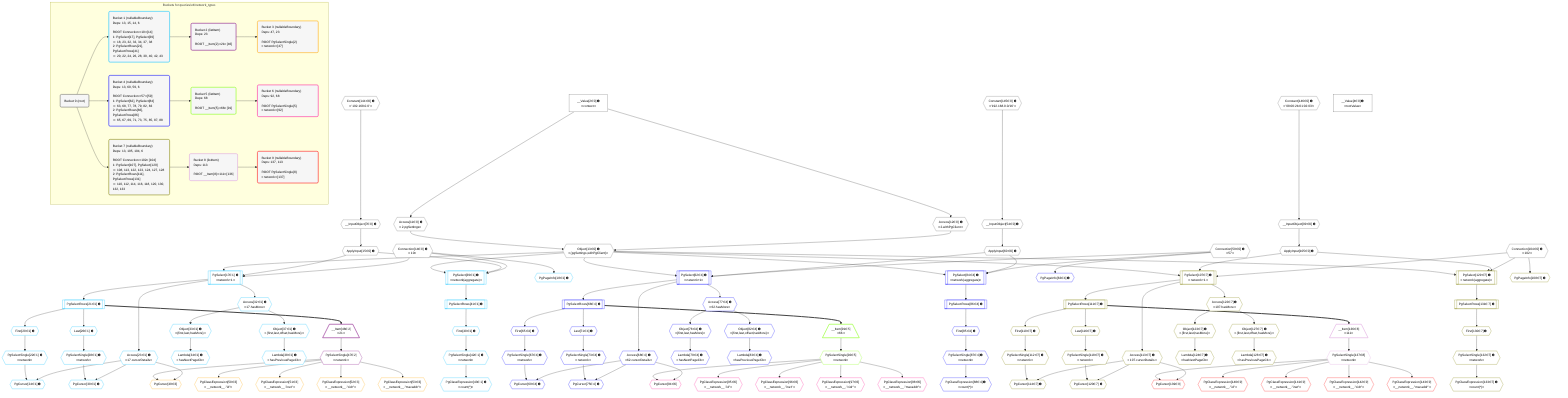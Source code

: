 %%{init: {'themeVariables': { 'fontSize': '12px'}}}%%
graph TD
    classDef path fill:#eee,stroke:#000,color:#000
    classDef plan fill:#fff,stroke-width:1px,color:#000
    classDef itemplan fill:#fff,stroke-width:2px,color:#000
    classDef unbatchedplan fill:#dff,stroke-width:1px,color:#000
    classDef sideeffectplan fill:#fcc,stroke-width:2px,color:#000
    classDef bucket fill:#f6f6f6,color:#000,stroke-width:2px,text-align:left


    %% plan dependencies
    Connection14{{"Connection[14∈0] ➊<br />ᐸ10ᐳ"}}:::plan
    Connection59{{"Connection[59∈0] ➊<br />ᐸ57ᐳ"}}:::plan
    Connection104{{"Connection[104∈0] ➊<br />ᐸ102ᐳ"}}:::plan
    __InputObject7{{"__InputObject[7∈0] ➊"}}:::plan
    Constant144{{"Constant[144∈0] ➊<br />ᐸ'192.168.0.0'ᐳ"}}:::plan
    Constant144 --> __InputObject7
    Object13{{"Object[13∈0] ➊<br />ᐸ{pgSettings,withPgClient}ᐳ"}}:::plan
    Access11{{"Access[11∈0] ➊<br />ᐸ2.pgSettingsᐳ"}}:::plan
    Access12{{"Access[12∈0] ➊<br />ᐸ2.withPgClientᐳ"}}:::plan
    Access11 & Access12 --> Object13
    __InputObject54{{"__InputObject[54∈0] ➊"}}:::plan
    Constant145{{"Constant[145∈0] ➊<br />ᐸ'192.168.0.0/16'ᐳ"}}:::plan
    Constant145 --> __InputObject54
    __InputObject99{{"__InputObject[99∈0] ➊"}}:::plan
    Constant146{{"Constant[146∈0] ➊<br />ᐸ'08:00:2b:01:02:03'ᐳ"}}:::plan
    Constant146 --> __InputObject99
    __Value2["__Value[2∈0] ➊<br />ᐸcontextᐳ"]:::plan
    __Value2 --> Access11
    __Value2 --> Access12
    ApplyInput15{{"ApplyInput[15∈0] ➊"}}:::plan
    __InputObject7 --> ApplyInput15
    ApplyInput60{{"ApplyInput[60∈0] ➊"}}:::plan
    __InputObject54 --> ApplyInput60
    ApplyInput105{{"ApplyInput[105∈0] ➊"}}:::plan
    __InputObject99 --> ApplyInput105
    __Value4["__Value[4∈0] ➊<br />ᐸrootValueᐳ"]:::plan
    PgSelect17[["PgSelect[17∈1] ➊<br />ᐸnetwork+1ᐳ"]]:::plan
    Object13 & ApplyInput15 & Connection14 --> PgSelect17
    Object37{{"Object[37∈1] ➊<br />ᐸ{first,last,offset,hasMore}ᐳ"}}:::plan
    Access32{{"Access[32∈1] ➊<br />ᐸ17.hasMoreᐳ"}}:::plan
    Access32 --> Object37
    Object33{{"Object[33∈1] ➊<br />ᐸ{first,last,hasMore}ᐳ"}}:::plan
    Access32 --> Object33
    PgSelect39[["PgSelect[39∈1] ➊<br />ᐸnetwork(aggregate)ᐳ"]]:::plan
    Object13 & ApplyInput15 & Connection14 --> PgSelect39
    PgCursor24{{"PgCursor[24∈1] ➊"}}:::plan
    PgSelectSingle22{{"PgSelectSingle[22∈1] ➊<br />ᐸnetworkᐳ"}}:::plan
    Access23{{"Access[23∈1] ➊<br />ᐸ17.cursorDetailsᐳ"}}:::plan
    PgSelectSingle22 & Access23 --> PgCursor24
    PgCursor30{{"PgCursor[30∈1] ➊"}}:::plan
    PgSelectSingle28{{"PgSelectSingle[28∈1] ➊<br />ᐸnetworkᐳ"}}:::plan
    PgSelectSingle28 & Access23 --> PgCursor30
    PgPageInfo18{{"PgPageInfo[18∈1] ➊"}}:::plan
    Connection14 --> PgPageInfo18
    First20{{"First[20∈1] ➊"}}:::plan
    PgSelectRows21[["PgSelectRows[21∈1] ➊"]]:::plan
    PgSelectRows21 --> First20
    PgSelect17 --> PgSelectRows21
    First20 --> PgSelectSingle22
    PgSelect17 --> Access23
    Last26{{"Last[26∈1] ➊"}}:::plan
    PgSelectRows21 --> Last26
    Last26 --> PgSelectSingle28
    PgSelect17 --> Access32
    Lambda34{{"Lambda[34∈1] ➊<br />ᐸhasNextPageCbᐳ"}}:::plan
    Object33 --> Lambda34
    Lambda38{{"Lambda[38∈1] ➊<br />ᐸhasPreviousPageCbᐳ"}}:::plan
    Object37 --> Lambda38
    First40{{"First[40∈1] ➊"}}:::plan
    PgSelectRows41[["PgSelectRows[41∈1] ➊"]]:::plan
    PgSelectRows41 --> First40
    PgSelect39 --> PgSelectRows41
    PgSelectSingle42{{"PgSelectSingle[42∈1] ➊<br />ᐸnetworkᐳ"}}:::plan
    First40 --> PgSelectSingle42
    PgClassExpression43{{"PgClassExpression[43∈1] ➊<br />ᐸcount(*)ᐳ"}}:::plan
    PgSelectSingle42 --> PgClassExpression43
    __Item46[/"__Item[46∈2]<br />ᐸ21ᐳ"\]:::itemplan
    PgSelectRows21 ==> __Item46
    PgSelectSingle47{{"PgSelectSingle[47∈2]<br />ᐸnetworkᐳ"}}:::plan
    __Item46 --> PgSelectSingle47
    PgCursor49{{"PgCursor[49∈3]"}}:::plan
    PgSelectSingle47 & Access23 --> PgCursor49
    PgClassExpression50{{"PgClassExpression[50∈3]<br />ᐸ__network__.”id”ᐳ"}}:::plan
    PgSelectSingle47 --> PgClassExpression50
    PgClassExpression51{{"PgClassExpression[51∈3]<br />ᐸ__network__.”inet”ᐳ"}}:::plan
    PgSelectSingle47 --> PgClassExpression51
    PgClassExpression52{{"PgClassExpression[52∈3]<br />ᐸ__network__.”cidr”ᐳ"}}:::plan
    PgSelectSingle47 --> PgClassExpression52
    PgClassExpression53{{"PgClassExpression[53∈3]<br />ᐸ__network__.”macaddr”ᐳ"}}:::plan
    PgSelectSingle47 --> PgClassExpression53
    PgSelect62[["PgSelect[62∈4] ➊<br />ᐸnetwork+1ᐳ"]]:::plan
    Object13 & ApplyInput60 & Connection59 --> PgSelect62
    Object82{{"Object[82∈4] ➊<br />ᐸ{first,last,offset,hasMore}ᐳ"}}:::plan
    Access77{{"Access[77∈4] ➊<br />ᐸ62.hasMoreᐳ"}}:::plan
    Access77 --> Object82
    Object78{{"Object[78∈4] ➊<br />ᐸ{first,last,hasMore}ᐳ"}}:::plan
    Access77 --> Object78
    PgSelect84[["PgSelect[84∈4] ➊<br />ᐸnetwork(aggregate)ᐳ"]]:::plan
    Object13 & ApplyInput60 & Connection59 --> PgSelect84
    PgCursor69{{"PgCursor[69∈4] ➊"}}:::plan
    PgSelectSingle67{{"PgSelectSingle[67∈4] ➊<br />ᐸnetworkᐳ"}}:::plan
    Access68{{"Access[68∈4] ➊<br />ᐸ62.cursorDetailsᐳ"}}:::plan
    PgSelectSingle67 & Access68 --> PgCursor69
    PgCursor75{{"PgCursor[75∈4] ➊"}}:::plan
    PgSelectSingle73{{"PgSelectSingle[73∈4] ➊<br />ᐸnetworkᐳ"}}:::plan
    PgSelectSingle73 & Access68 --> PgCursor75
    PgPageInfo63{{"PgPageInfo[63∈4] ➊"}}:::plan
    Connection59 --> PgPageInfo63
    First65{{"First[65∈4] ➊"}}:::plan
    PgSelectRows66[["PgSelectRows[66∈4] ➊"]]:::plan
    PgSelectRows66 --> First65
    PgSelect62 --> PgSelectRows66
    First65 --> PgSelectSingle67
    PgSelect62 --> Access68
    Last71{{"Last[71∈4] ➊"}}:::plan
    PgSelectRows66 --> Last71
    Last71 --> PgSelectSingle73
    PgSelect62 --> Access77
    Lambda79{{"Lambda[79∈4] ➊<br />ᐸhasNextPageCbᐳ"}}:::plan
    Object78 --> Lambda79
    Lambda83{{"Lambda[83∈4] ➊<br />ᐸhasPreviousPageCbᐳ"}}:::plan
    Object82 --> Lambda83
    First85{{"First[85∈4] ➊"}}:::plan
    PgSelectRows86[["PgSelectRows[86∈4] ➊"]]:::plan
    PgSelectRows86 --> First85
    PgSelect84 --> PgSelectRows86
    PgSelectSingle87{{"PgSelectSingle[87∈4] ➊<br />ᐸnetworkᐳ"}}:::plan
    First85 --> PgSelectSingle87
    PgClassExpression88{{"PgClassExpression[88∈4] ➊<br />ᐸcount(*)ᐳ"}}:::plan
    PgSelectSingle87 --> PgClassExpression88
    __Item91[/"__Item[91∈5]<br />ᐸ66ᐳ"\]:::itemplan
    PgSelectRows66 ==> __Item91
    PgSelectSingle92{{"PgSelectSingle[92∈5]<br />ᐸnetworkᐳ"}}:::plan
    __Item91 --> PgSelectSingle92
    PgCursor94{{"PgCursor[94∈6]"}}:::plan
    PgSelectSingle92 & Access68 --> PgCursor94
    PgClassExpression95{{"PgClassExpression[95∈6]<br />ᐸ__network__.”id”ᐳ"}}:::plan
    PgSelectSingle92 --> PgClassExpression95
    PgClassExpression96{{"PgClassExpression[96∈6]<br />ᐸ__network__.”inet”ᐳ"}}:::plan
    PgSelectSingle92 --> PgClassExpression96
    PgClassExpression97{{"PgClassExpression[97∈6]<br />ᐸ__network__.”cidr”ᐳ"}}:::plan
    PgSelectSingle92 --> PgClassExpression97
    PgClassExpression98{{"PgClassExpression[98∈6]<br />ᐸ__network__.”macaddr”ᐳ"}}:::plan
    PgSelectSingle92 --> PgClassExpression98
    PgSelect107[["PgSelect[107∈7] ➊<br />ᐸnetwork+1ᐳ"]]:::plan
    Object13 & ApplyInput105 & Connection104 --> PgSelect107
    Object127{{"Object[127∈7] ➊<br />ᐸ{first,last,offset,hasMore}ᐳ"}}:::plan
    Access122{{"Access[122∈7] ➊<br />ᐸ107.hasMoreᐳ"}}:::plan
    Access122 --> Object127
    Object123{{"Object[123∈7] ➊<br />ᐸ{first,last,hasMore}ᐳ"}}:::plan
    Access122 --> Object123
    PgSelect129[["PgSelect[129∈7] ➊<br />ᐸnetwork(aggregate)ᐳ"]]:::plan
    Object13 & ApplyInput105 & Connection104 --> PgSelect129
    PgCursor114{{"PgCursor[114∈7] ➊"}}:::plan
    PgSelectSingle112{{"PgSelectSingle[112∈7] ➊<br />ᐸnetworkᐳ"}}:::plan
    Access113{{"Access[113∈7] ➊<br />ᐸ107.cursorDetailsᐳ"}}:::plan
    PgSelectSingle112 & Access113 --> PgCursor114
    PgCursor120{{"PgCursor[120∈7] ➊"}}:::plan
    PgSelectSingle118{{"PgSelectSingle[118∈7] ➊<br />ᐸnetworkᐳ"}}:::plan
    PgSelectSingle118 & Access113 --> PgCursor120
    PgPageInfo108{{"PgPageInfo[108∈7] ➊"}}:::plan
    Connection104 --> PgPageInfo108
    First110{{"First[110∈7] ➊"}}:::plan
    PgSelectRows111[["PgSelectRows[111∈7] ➊"]]:::plan
    PgSelectRows111 --> First110
    PgSelect107 --> PgSelectRows111
    First110 --> PgSelectSingle112
    PgSelect107 --> Access113
    Last116{{"Last[116∈7] ➊"}}:::plan
    PgSelectRows111 --> Last116
    Last116 --> PgSelectSingle118
    PgSelect107 --> Access122
    Lambda124{{"Lambda[124∈7] ➊<br />ᐸhasNextPageCbᐳ"}}:::plan
    Object123 --> Lambda124
    Lambda128{{"Lambda[128∈7] ➊<br />ᐸhasPreviousPageCbᐳ"}}:::plan
    Object127 --> Lambda128
    First130{{"First[130∈7] ➊"}}:::plan
    PgSelectRows131[["PgSelectRows[131∈7] ➊"]]:::plan
    PgSelectRows131 --> First130
    PgSelect129 --> PgSelectRows131
    PgSelectSingle132{{"PgSelectSingle[132∈7] ➊<br />ᐸnetworkᐳ"}}:::plan
    First130 --> PgSelectSingle132
    PgClassExpression133{{"PgClassExpression[133∈7] ➊<br />ᐸcount(*)ᐳ"}}:::plan
    PgSelectSingle132 --> PgClassExpression133
    __Item136[/"__Item[136∈8]<br />ᐸ111ᐳ"\]:::itemplan
    PgSelectRows111 ==> __Item136
    PgSelectSingle137{{"PgSelectSingle[137∈8]<br />ᐸnetworkᐳ"}}:::plan
    __Item136 --> PgSelectSingle137
    PgCursor139{{"PgCursor[139∈9]"}}:::plan
    PgSelectSingle137 & Access113 --> PgCursor139
    PgClassExpression140{{"PgClassExpression[140∈9]<br />ᐸ__network__.”id”ᐳ"}}:::plan
    PgSelectSingle137 --> PgClassExpression140
    PgClassExpression141{{"PgClassExpression[141∈9]<br />ᐸ__network__.”inet”ᐳ"}}:::plan
    PgSelectSingle137 --> PgClassExpression141
    PgClassExpression142{{"PgClassExpression[142∈9]<br />ᐸ__network__.”cidr”ᐳ"}}:::plan
    PgSelectSingle137 --> PgClassExpression142
    PgClassExpression143{{"PgClassExpression[143∈9]<br />ᐸ__network__.”macaddr”ᐳ"}}:::plan
    PgSelectSingle137 --> PgClassExpression143

    %% define steps

    subgraph "Buckets for queries/v4/network_types"
    Bucket0("Bucket 0 (root)"):::bucket
    classDef bucket0 stroke:#696969
    class Bucket0,__Value2,__Value4,__InputObject7,Access11,Access12,Object13,Connection14,ApplyInput15,__InputObject54,Connection59,ApplyInput60,__InputObject99,Connection104,ApplyInput105,Constant144,Constant145,Constant146 bucket0
    Bucket1("Bucket 1 (nullableBoundary)<br />Deps: 13, 15, 14, 6<br /><br />ROOT Connectionᐸ10ᐳ[14]<br />1: PgSelect[17], PgSelect[39]<br />ᐳ: 18, 23, 32, 33, 34, 37, 38<br />2: PgSelectRows[21], PgSelectRows[41]<br />ᐳ: 20, 22, 24, 26, 28, 30, 40, 42, 43"):::bucket
    classDef bucket1 stroke:#00bfff
    class Bucket1,PgSelect17,PgPageInfo18,First20,PgSelectRows21,PgSelectSingle22,Access23,PgCursor24,Last26,PgSelectSingle28,PgCursor30,Access32,Object33,Lambda34,Object37,Lambda38,PgSelect39,First40,PgSelectRows41,PgSelectSingle42,PgClassExpression43 bucket1
    Bucket2("Bucket 2 (listItem)<br />Deps: 23<br /><br />ROOT __Item{2}ᐸ21ᐳ[46]"):::bucket
    classDef bucket2 stroke:#7f007f
    class Bucket2,__Item46,PgSelectSingle47 bucket2
    Bucket3("Bucket 3 (nullableBoundary)<br />Deps: 47, 23<br /><br />ROOT PgSelectSingle{2}ᐸnetworkᐳ[47]"):::bucket
    classDef bucket3 stroke:#ffa500
    class Bucket3,PgCursor49,PgClassExpression50,PgClassExpression51,PgClassExpression52,PgClassExpression53 bucket3
    Bucket4("Bucket 4 (nullableBoundary)<br />Deps: 13, 60, 59, 6<br /><br />ROOT Connectionᐸ57ᐳ[59]<br />1: PgSelect[62], PgSelect[84]<br />ᐳ: 63, 68, 77, 78, 79, 82, 83<br />2: PgSelectRows[66], PgSelectRows[86]<br />ᐳ: 65, 67, 69, 71, 73, 75, 85, 87, 88"):::bucket
    classDef bucket4 stroke:#0000ff
    class Bucket4,PgSelect62,PgPageInfo63,First65,PgSelectRows66,PgSelectSingle67,Access68,PgCursor69,Last71,PgSelectSingle73,PgCursor75,Access77,Object78,Lambda79,Object82,Lambda83,PgSelect84,First85,PgSelectRows86,PgSelectSingle87,PgClassExpression88 bucket4
    Bucket5("Bucket 5 (listItem)<br />Deps: 68<br /><br />ROOT __Item{5}ᐸ66ᐳ[91]"):::bucket
    classDef bucket5 stroke:#7fff00
    class Bucket5,__Item91,PgSelectSingle92 bucket5
    Bucket6("Bucket 6 (nullableBoundary)<br />Deps: 92, 68<br /><br />ROOT PgSelectSingle{5}ᐸnetworkᐳ[92]"):::bucket
    classDef bucket6 stroke:#ff1493
    class Bucket6,PgCursor94,PgClassExpression95,PgClassExpression96,PgClassExpression97,PgClassExpression98 bucket6
    Bucket7("Bucket 7 (nullableBoundary)<br />Deps: 13, 105, 104, 6<br /><br />ROOT Connectionᐸ102ᐳ[104]<br />1: PgSelect[107], PgSelect[129]<br />ᐳ: 108, 113, 122, 123, 124, 127, 128<br />2: PgSelectRows[111], PgSelectRows[131]<br />ᐳ: 110, 112, 114, 116, 118, 120, 130, 132, 133"):::bucket
    classDef bucket7 stroke:#808000
    class Bucket7,PgSelect107,PgPageInfo108,First110,PgSelectRows111,PgSelectSingle112,Access113,PgCursor114,Last116,PgSelectSingle118,PgCursor120,Access122,Object123,Lambda124,Object127,Lambda128,PgSelect129,First130,PgSelectRows131,PgSelectSingle132,PgClassExpression133 bucket7
    Bucket8("Bucket 8 (listItem)<br />Deps: 113<br /><br />ROOT __Item{8}ᐸ111ᐳ[136]"):::bucket
    classDef bucket8 stroke:#dda0dd
    class Bucket8,__Item136,PgSelectSingle137 bucket8
    Bucket9("Bucket 9 (nullableBoundary)<br />Deps: 137, 113<br /><br />ROOT PgSelectSingle{8}ᐸnetworkᐳ[137]"):::bucket
    classDef bucket9 stroke:#ff0000
    class Bucket9,PgCursor139,PgClassExpression140,PgClassExpression141,PgClassExpression142,PgClassExpression143 bucket9
    Bucket0 --> Bucket1 & Bucket4 & Bucket7
    Bucket1 --> Bucket2
    Bucket2 --> Bucket3
    Bucket4 --> Bucket5
    Bucket5 --> Bucket6
    Bucket7 --> Bucket8
    Bucket8 --> Bucket9
    end